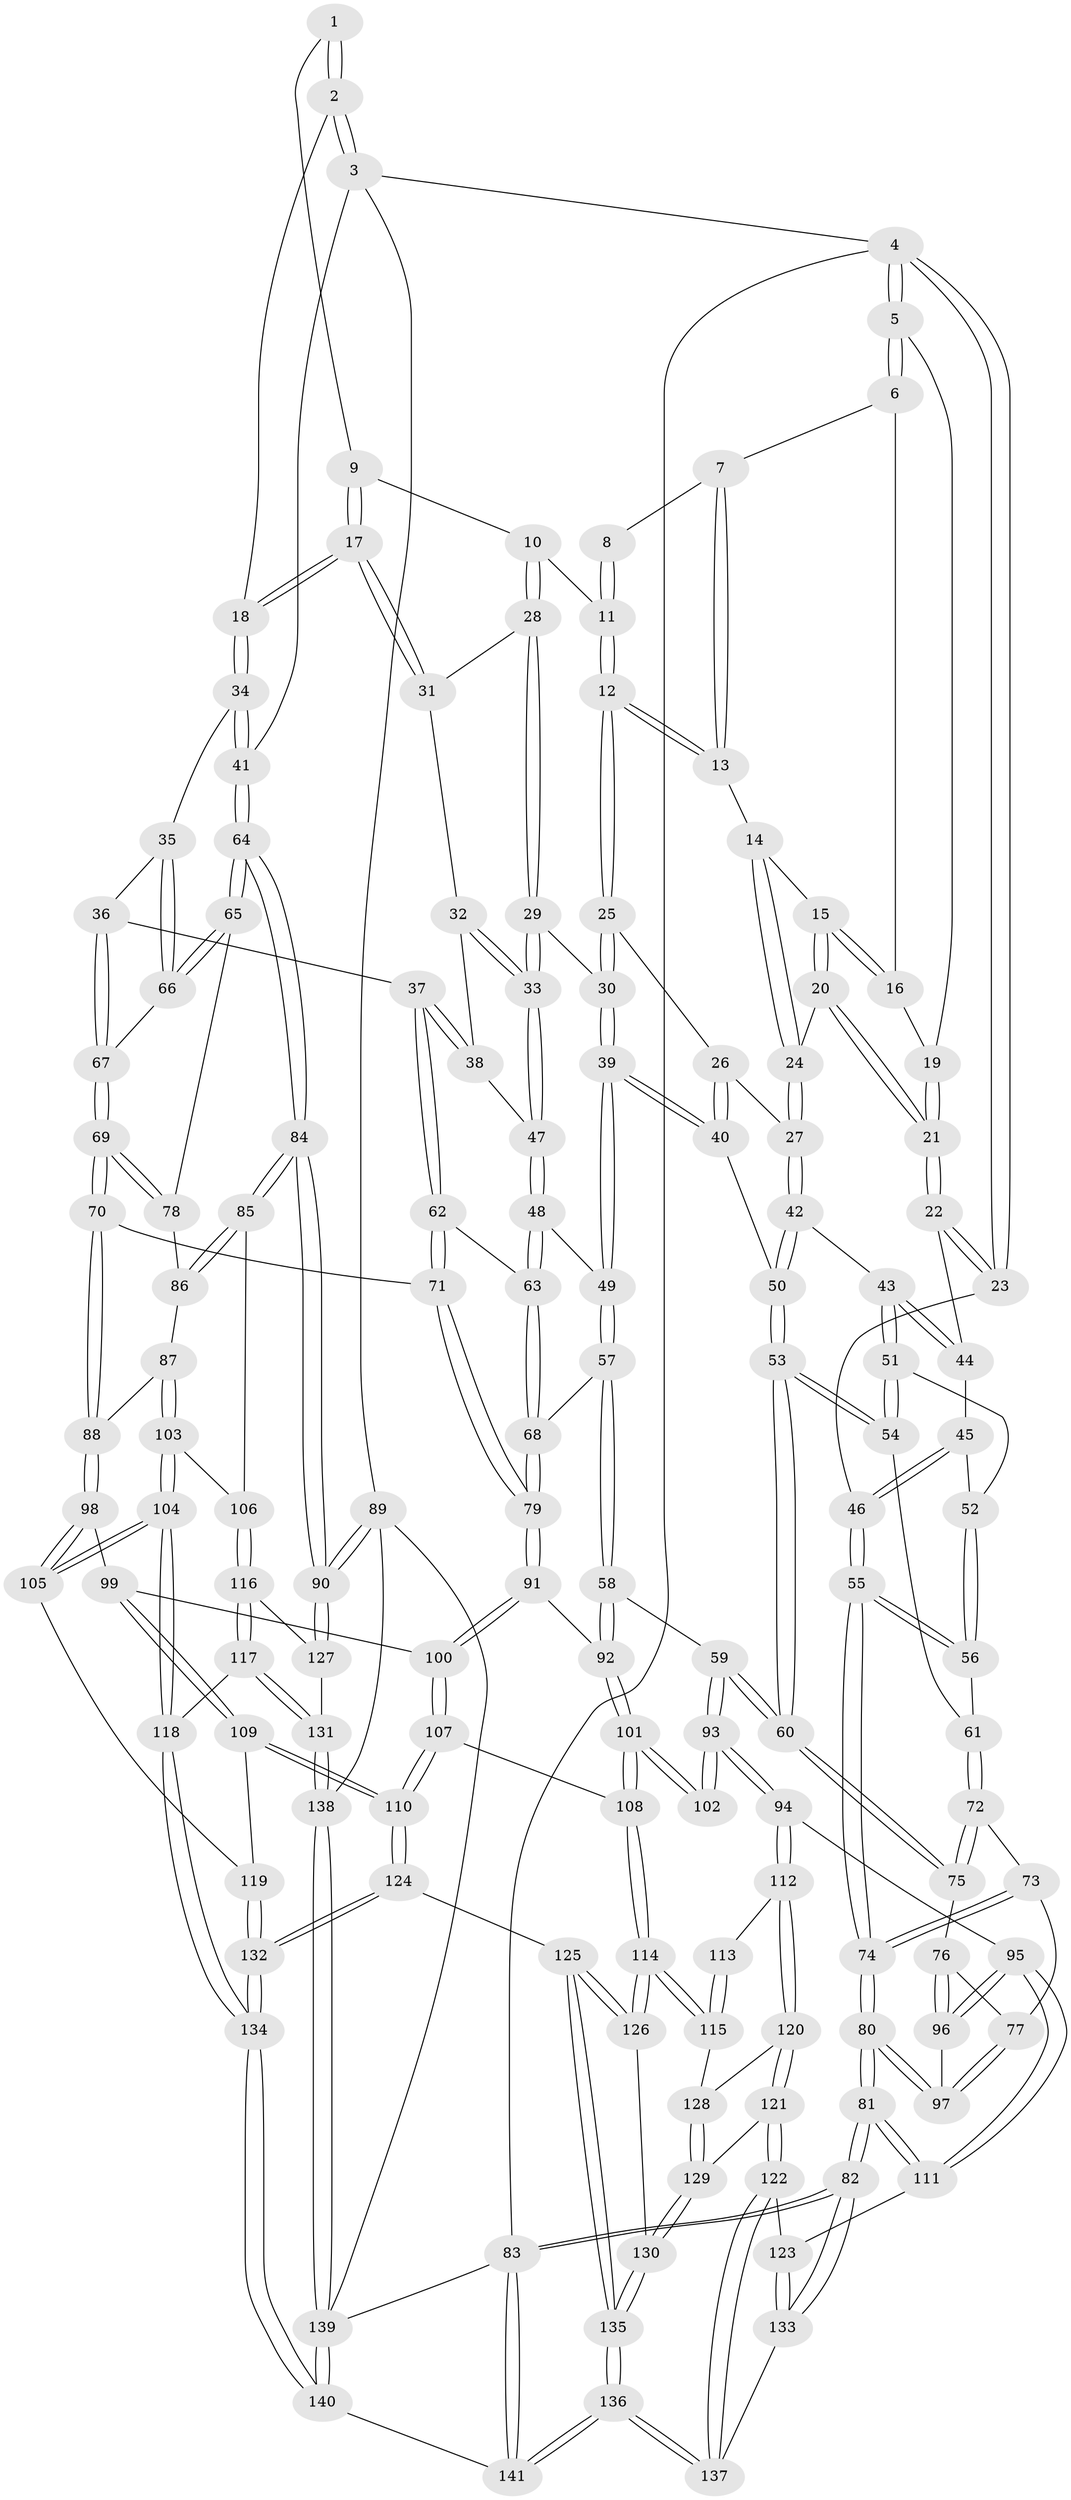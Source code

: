 // Generated by graph-tools (version 1.1) at 2025/11/02/27/25 16:11:56]
// undirected, 141 vertices, 349 edges
graph export_dot {
graph [start="1"]
  node [color=gray90,style=filled];
  1 [pos="+0.5324568052606468+0"];
  2 [pos="+0.950330125435648+0"];
  3 [pos="+1+0"];
  4 [pos="+0+0"];
  5 [pos="+0+0"];
  6 [pos="+0.11708746549640171+0"];
  7 [pos="+0.2594408887053321+0"];
  8 [pos="+0.4756512420582706+0"];
  9 [pos="+0.5909084237857877+0"];
  10 [pos="+0.4787126420779239+0.11458284160763385"];
  11 [pos="+0.4439109034451365+0.0955829934382171"];
  12 [pos="+0.4031191835154815+0.11452287742127847"];
  13 [pos="+0.28314881533514885+0"];
  14 [pos="+0.25446683490797534+0.09624512975034114"];
  15 [pos="+0.20457354754555115+0.08719400369129354"];
  16 [pos="+0.18142182249392058+0.06710244576249301"];
  17 [pos="+0.6388194652356802+0.11360395548851918"];
  18 [pos="+0.6523236648584565+0.11701353219143774"];
  19 [pos="+0.13497746547325498+0.082830765922992"];
  20 [pos="+0.1232508228035962+0.15530012560633788"];
  21 [pos="+0.11950265610968874+0.15726934147180233"];
  22 [pos="+0.11921099558350726+0.15763538143895425"];
  23 [pos="+0+0"];
  24 [pos="+0.26546008431994284+0.1259290033145669"];
  25 [pos="+0.38671842824563446+0.13229685498073063"];
  26 [pos="+0.37443557109927356+0.14042995792897628"];
  27 [pos="+0.28858383598155585+0.1621395421200583"];
  28 [pos="+0.49750274536460354+0.12815015089598786"];
  29 [pos="+0.4963640874196838+0.20182379980763215"];
  30 [pos="+0.4299520527600431+0.2041721194334208"];
  31 [pos="+0.6124243874152132+0.12588661529671974"];
  32 [pos="+0.6052572394145799+0.14530292659861105"];
  33 [pos="+0.5075640123978111+0.25818795893596297"];
  34 [pos="+0.7528527089807+0.17985030428919058"];
  35 [pos="+0.7311779789929945+0.2374570795206481"];
  36 [pos="+0.7172208807757227+0.2601924236346413"];
  37 [pos="+0.6453769425733009+0.29655081030207664"];
  38 [pos="+0.5821136197281159+0.2663272296551402"];
  39 [pos="+0.43002456721259286+0.2871050183922126"];
  40 [pos="+0.3919424228310124+0.26891153833442416"];
  41 [pos="+1+0.0028585461335679336"];
  42 [pos="+0.2865138958772168+0.1672082251958619"];
  43 [pos="+0.1694932250548075+0.2170249574819053"];
  44 [pos="+0.12040666264165839+0.16460309542874343"];
  45 [pos="+0.05934919349748598+0.2289729135243268"];
  46 [pos="+0+0"];
  47 [pos="+0.5078490354749627+0.2695663289174397"];
  48 [pos="+0.4983637393420915+0.28021296922626043"];
  49 [pos="+0.43700056501963674+0.2928111562844896"];
  50 [pos="+0.30136525353967664+0.2727207864506988"];
  51 [pos="+0.17043011093486696+0.2768992381977025"];
  52 [pos="+0.058289933094934084+0.2456317295488689"];
  53 [pos="+0.25087486515047847+0.3541900418397668"];
  54 [pos="+0.17478442319236887+0.2934812221775672"];
  55 [pos="+0+0.3187404689401379"];
  56 [pos="+0.036095751992901215+0.29404840141617505"];
  57 [pos="+0.3870892783191771+0.4310419192598492"];
  58 [pos="+0.3425336394867404+0.4766440133954153"];
  59 [pos="+0.2749552467709525+0.45838636720727965"];
  60 [pos="+0.26977714424048527+0.4536124062614725"];
  61 [pos="+0.07860550366514943+0.33435542878570534"];
  62 [pos="+0.618356167301061+0.3775822385908646"];
  63 [pos="+0.5228380272492515+0.339225839308973"];
  64 [pos="+1+0.2996092706119529"];
  65 [pos="+0.887527654321304+0.37698865347035493"];
  66 [pos="+0.8667346370701968+0.36848692974551905"];
  67 [pos="+0.7456826110734655+0.35469630528999724"];
  68 [pos="+0.5009141887144878+0.40441540761309325"];
  69 [pos="+0.7216355088209598+0.4449477514513593"];
  70 [pos="+0.6583995526329802+0.47921434594605616"];
  71 [pos="+0.6328702795434155+0.4786081030720449"];
  72 [pos="+0.076102972903381+0.3826105429315945"];
  73 [pos="+0.05009428794103443+0.3962395516424871"];
  74 [pos="+0+0.4236724491328871"];
  75 [pos="+0.16550923280608257+0.4581655253873612"];
  76 [pos="+0.14371792983340412+0.4731194454609619"];
  77 [pos="+0.0417236389604991+0.5043177402421275"];
  78 [pos="+0.8112049927951086+0.4568108608090316"];
  79 [pos="+0.6234923214272073+0.484717714345187"];
  80 [pos="+0+0.5518335539513697"];
  81 [pos="+0+0.88286293140554"];
  82 [pos="+0+0.9683902982467402"];
  83 [pos="+0+1"];
  84 [pos="+1+0.5504907300718"];
  85 [pos="+1+0.5573407696087418"];
  86 [pos="+0.8148982197758551+0.46633372531865125"];
  87 [pos="+0.8398245676897508+0.5781965534849575"];
  88 [pos="+0.7468855246685976+0.5765091923805596"];
  89 [pos="+1+0.8746326886745341"];
  90 [pos="+1+0.8105549537159151"];
  91 [pos="+0.5537547525376136+0.5746013543301564"];
  92 [pos="+0.38501942752694884+0.5318671901447696"];
  93 [pos="+0.18452875334207489+0.6453217882682375"];
  94 [pos="+0.14522420390095478+0.6786973380320513"];
  95 [pos="+0.12724524525567854+0.6777532411453263"];
  96 [pos="+0.08904492948708974+0.6427542898756039"];
  97 [pos="+0+0.5673768877651638"];
  98 [pos="+0.6937113414508702+0.6894534462273061"];
  99 [pos="+0.5725025863548063+0.6096486905810772"];
  100 [pos="+0.5598061068324484+0.5990618126198307"];
  101 [pos="+0.3570121526211776+0.6762792034433671"];
  102 [pos="+0.3544449528560986+0.6766615073760143"];
  103 [pos="+0.8872848468236861+0.6121789585899656"];
  104 [pos="+0.7551072998869098+0.7864502388044423"];
  105 [pos="+0.7337278744079685+0.7725861058627815"];
  106 [pos="+1+0.6016008059194178"];
  107 [pos="+0.49580994061202976+0.7251844622692238"];
  108 [pos="+0.36375203573827564+0.6869169423820431"];
  109 [pos="+0.6032408024572714+0.7781669520560642"];
  110 [pos="+0.5100848375005097+0.7876375040670174"];
  111 [pos="+0.10951687777474062+0.7004040129590009"];
  112 [pos="+0.1827709679895333+0.7297294447202824"];
  113 [pos="+0.28608910810541693+0.7227537336772607"];
  114 [pos="+0.3546720486841951+0.8090071289416754"];
  115 [pos="+0.2804004091416691+0.7882854928122197"];
  116 [pos="+0.9304405976309037+0.769069930522617"];
  117 [pos="+0.8329446985868589+0.8451201008443787"];
  118 [pos="+0.7726467026485101+0.8225273061783563"];
  119 [pos="+0.6551214600177634+0.7838499475705587"];
  120 [pos="+0.18517640041127276+0.7360552326821925"];
  121 [pos="+0.17100792614774238+0.8559228971375045"];
  122 [pos="+0.15360619970454212+0.8678493718794537"];
  123 [pos="+0.06640674057658946+0.8170343431033333"];
  124 [pos="+0.46934771584585544+0.8772568597193467"];
  125 [pos="+0.39013385447705484+0.8710434810274048"];
  126 [pos="+0.38247269186548827+0.8641735472433147"];
  127 [pos="+1+0.8152019018322144"];
  128 [pos="+0.2613440544463789+0.7900652316926028"];
  129 [pos="+0.2337422599730189+0.8651886314414604"];
  130 [pos="+0.24371602584699353+0.8733266208768383"];
  131 [pos="+0.8784826779030052+0.8896651597680486"];
  132 [pos="+0.5323135041198254+0.9583991309412779"];
  133 [pos="+0+0.9041451695060172"];
  134 [pos="+0.6066159541047478+1"];
  135 [pos="+0.2514190818453795+1"];
  136 [pos="+0.23048246004011888+1"];
  137 [pos="+0.13602572172202523+0.9345153100159383"];
  138 [pos="+0.895347461098152+0.9162138677416346"];
  139 [pos="+0.9289314867199723+1"];
  140 [pos="+0.6108653050756087+1"];
  141 [pos="+0.22757987631996265+1"];
  1 -- 2;
  1 -- 2;
  1 -- 9;
  2 -- 3;
  2 -- 3;
  2 -- 18;
  3 -- 4;
  3 -- 41;
  3 -- 89;
  4 -- 5;
  4 -- 5;
  4 -- 23;
  4 -- 23;
  4 -- 83;
  5 -- 6;
  5 -- 6;
  5 -- 19;
  6 -- 7;
  6 -- 16;
  7 -- 8;
  7 -- 13;
  7 -- 13;
  8 -- 11;
  8 -- 11;
  9 -- 10;
  9 -- 17;
  9 -- 17;
  10 -- 11;
  10 -- 28;
  10 -- 28;
  11 -- 12;
  11 -- 12;
  12 -- 13;
  12 -- 13;
  12 -- 25;
  12 -- 25;
  13 -- 14;
  14 -- 15;
  14 -- 24;
  14 -- 24;
  15 -- 16;
  15 -- 16;
  15 -- 20;
  15 -- 20;
  16 -- 19;
  17 -- 18;
  17 -- 18;
  17 -- 31;
  17 -- 31;
  18 -- 34;
  18 -- 34;
  19 -- 21;
  19 -- 21;
  20 -- 21;
  20 -- 21;
  20 -- 24;
  21 -- 22;
  21 -- 22;
  22 -- 23;
  22 -- 23;
  22 -- 44;
  23 -- 46;
  24 -- 27;
  24 -- 27;
  25 -- 26;
  25 -- 30;
  25 -- 30;
  26 -- 27;
  26 -- 40;
  26 -- 40;
  27 -- 42;
  27 -- 42;
  28 -- 29;
  28 -- 29;
  28 -- 31;
  29 -- 30;
  29 -- 33;
  29 -- 33;
  30 -- 39;
  30 -- 39;
  31 -- 32;
  32 -- 33;
  32 -- 33;
  32 -- 38;
  33 -- 47;
  33 -- 47;
  34 -- 35;
  34 -- 41;
  34 -- 41;
  35 -- 36;
  35 -- 66;
  35 -- 66;
  36 -- 37;
  36 -- 67;
  36 -- 67;
  37 -- 38;
  37 -- 38;
  37 -- 62;
  37 -- 62;
  38 -- 47;
  39 -- 40;
  39 -- 40;
  39 -- 49;
  39 -- 49;
  40 -- 50;
  41 -- 64;
  41 -- 64;
  42 -- 43;
  42 -- 50;
  42 -- 50;
  43 -- 44;
  43 -- 44;
  43 -- 51;
  43 -- 51;
  44 -- 45;
  45 -- 46;
  45 -- 46;
  45 -- 52;
  46 -- 55;
  46 -- 55;
  47 -- 48;
  47 -- 48;
  48 -- 49;
  48 -- 63;
  48 -- 63;
  49 -- 57;
  49 -- 57;
  50 -- 53;
  50 -- 53;
  51 -- 52;
  51 -- 54;
  51 -- 54;
  52 -- 56;
  52 -- 56;
  53 -- 54;
  53 -- 54;
  53 -- 60;
  53 -- 60;
  54 -- 61;
  55 -- 56;
  55 -- 56;
  55 -- 74;
  55 -- 74;
  56 -- 61;
  57 -- 58;
  57 -- 58;
  57 -- 68;
  58 -- 59;
  58 -- 92;
  58 -- 92;
  59 -- 60;
  59 -- 60;
  59 -- 93;
  59 -- 93;
  60 -- 75;
  60 -- 75;
  61 -- 72;
  61 -- 72;
  62 -- 63;
  62 -- 71;
  62 -- 71;
  63 -- 68;
  63 -- 68;
  64 -- 65;
  64 -- 65;
  64 -- 84;
  64 -- 84;
  65 -- 66;
  65 -- 66;
  65 -- 78;
  66 -- 67;
  67 -- 69;
  67 -- 69;
  68 -- 79;
  68 -- 79;
  69 -- 70;
  69 -- 70;
  69 -- 78;
  69 -- 78;
  70 -- 71;
  70 -- 88;
  70 -- 88;
  71 -- 79;
  71 -- 79;
  72 -- 73;
  72 -- 75;
  72 -- 75;
  73 -- 74;
  73 -- 74;
  73 -- 77;
  74 -- 80;
  74 -- 80;
  75 -- 76;
  76 -- 77;
  76 -- 96;
  76 -- 96;
  77 -- 97;
  77 -- 97;
  78 -- 86;
  79 -- 91;
  79 -- 91;
  80 -- 81;
  80 -- 81;
  80 -- 97;
  80 -- 97;
  81 -- 82;
  81 -- 82;
  81 -- 111;
  81 -- 111;
  82 -- 83;
  82 -- 83;
  82 -- 133;
  82 -- 133;
  83 -- 141;
  83 -- 141;
  83 -- 139;
  84 -- 85;
  84 -- 85;
  84 -- 90;
  84 -- 90;
  85 -- 86;
  85 -- 86;
  85 -- 106;
  86 -- 87;
  87 -- 88;
  87 -- 103;
  87 -- 103;
  88 -- 98;
  88 -- 98;
  89 -- 90;
  89 -- 90;
  89 -- 138;
  89 -- 139;
  90 -- 127;
  90 -- 127;
  91 -- 92;
  91 -- 100;
  91 -- 100;
  92 -- 101;
  92 -- 101;
  93 -- 94;
  93 -- 94;
  93 -- 102;
  93 -- 102;
  94 -- 95;
  94 -- 112;
  94 -- 112;
  95 -- 96;
  95 -- 96;
  95 -- 111;
  95 -- 111;
  96 -- 97;
  98 -- 99;
  98 -- 105;
  98 -- 105;
  99 -- 100;
  99 -- 109;
  99 -- 109;
  100 -- 107;
  100 -- 107;
  101 -- 102;
  101 -- 102;
  101 -- 108;
  101 -- 108;
  103 -- 104;
  103 -- 104;
  103 -- 106;
  104 -- 105;
  104 -- 105;
  104 -- 118;
  104 -- 118;
  105 -- 119;
  106 -- 116;
  106 -- 116;
  107 -- 108;
  107 -- 110;
  107 -- 110;
  108 -- 114;
  108 -- 114;
  109 -- 110;
  109 -- 110;
  109 -- 119;
  110 -- 124;
  110 -- 124;
  111 -- 123;
  112 -- 113;
  112 -- 120;
  112 -- 120;
  113 -- 115;
  113 -- 115;
  114 -- 115;
  114 -- 115;
  114 -- 126;
  114 -- 126;
  115 -- 128;
  116 -- 117;
  116 -- 117;
  116 -- 127;
  117 -- 118;
  117 -- 131;
  117 -- 131;
  118 -- 134;
  118 -- 134;
  119 -- 132;
  119 -- 132;
  120 -- 121;
  120 -- 121;
  120 -- 128;
  121 -- 122;
  121 -- 122;
  121 -- 129;
  122 -- 123;
  122 -- 137;
  122 -- 137;
  123 -- 133;
  123 -- 133;
  124 -- 125;
  124 -- 132;
  124 -- 132;
  125 -- 126;
  125 -- 126;
  125 -- 135;
  125 -- 135;
  126 -- 130;
  127 -- 131;
  128 -- 129;
  128 -- 129;
  129 -- 130;
  129 -- 130;
  130 -- 135;
  130 -- 135;
  131 -- 138;
  131 -- 138;
  132 -- 134;
  132 -- 134;
  133 -- 137;
  134 -- 140;
  134 -- 140;
  135 -- 136;
  135 -- 136;
  136 -- 137;
  136 -- 137;
  136 -- 141;
  136 -- 141;
  138 -- 139;
  138 -- 139;
  139 -- 140;
  139 -- 140;
  140 -- 141;
}
